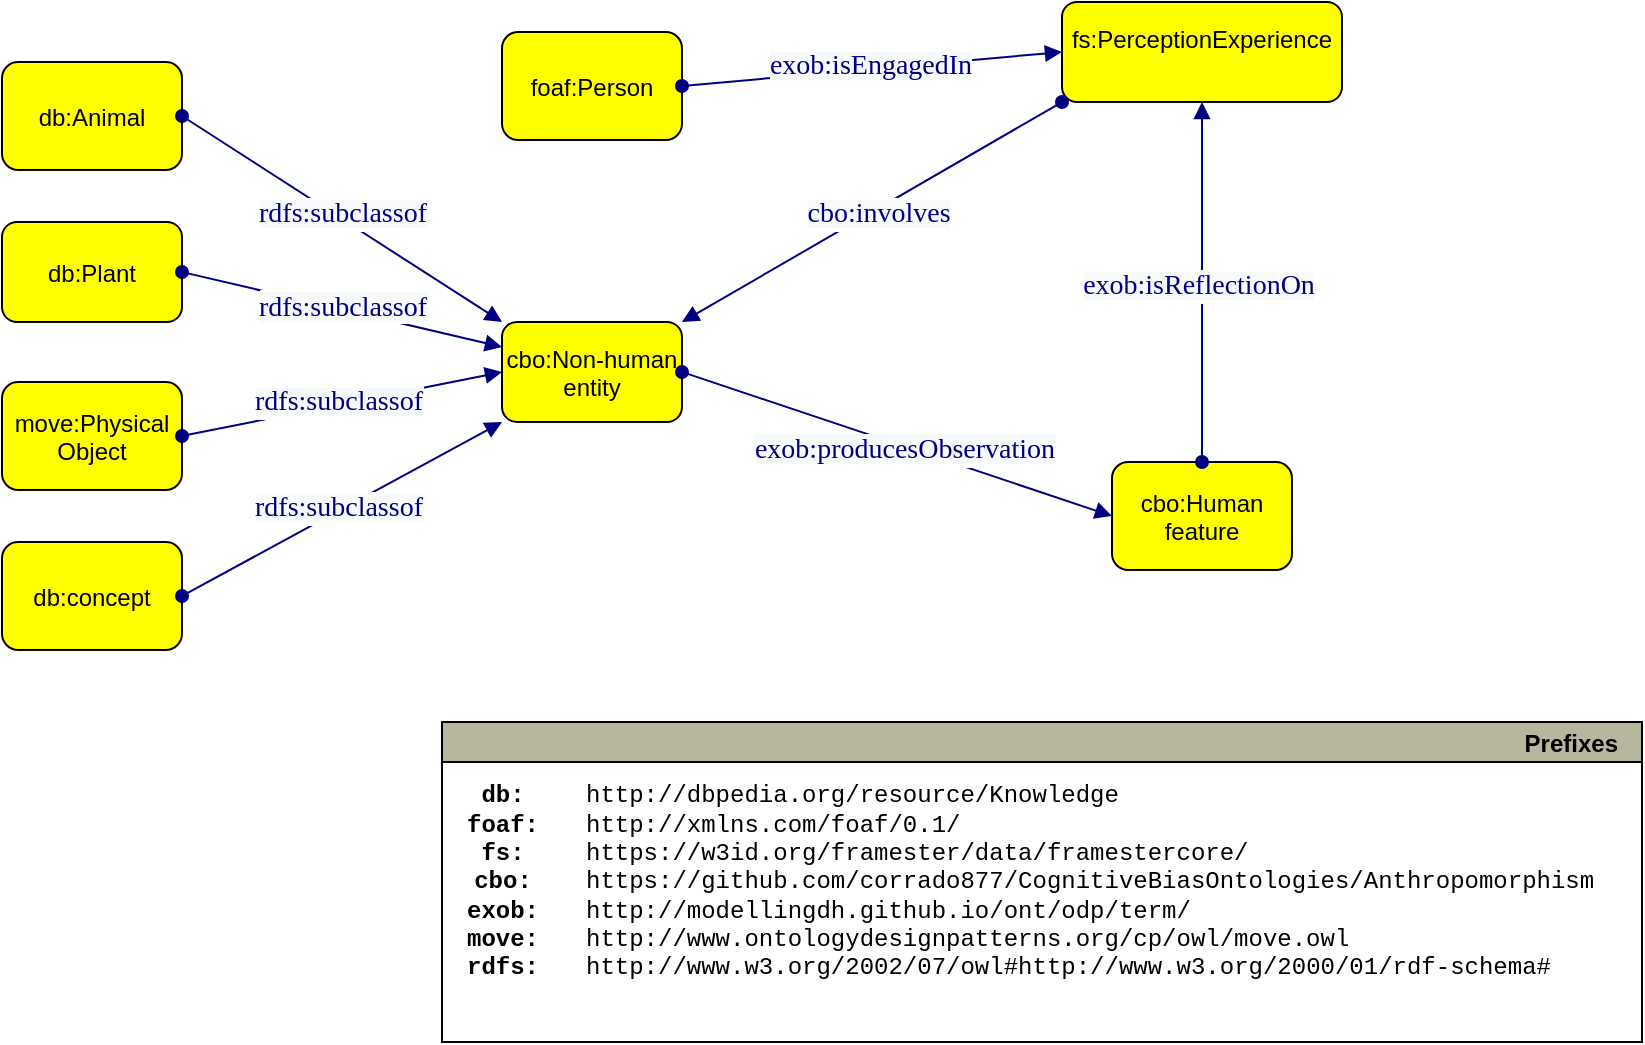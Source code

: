 <mxfile version="24.0.5" type="device">
  <diagram id="xqs5KKzRLcflo9ZkjbXo" name="Pagina-1">
    <mxGraphModel dx="1050" dy="569" grid="1" gridSize="10" guides="1" tooltips="1" connect="1" arrows="1" fold="1" page="1" pageScale="1" pageWidth="1169" pageHeight="826" math="0" shadow="0">
      <root>
        <mxCell id="0" />
        <mxCell id="1" parent="0" />
        <mxCell id="pRZwBdSZULmlvbbMmnOH-1" value="foaf:Person" style="graphMlID=n4;shape=rect;rounded=1;arcsize=30;fillColor=#ffff00;strokeColor=#000000;strokeWidth=1.0" parent="1" vertex="1">
          <mxGeometry x="520" y="295" width="90" height="54" as="geometry" />
        </mxCell>
        <mxCell id="pRZwBdSZULmlvbbMmnOH-2" value="cbo:Non-human&#xa;entity" style="graphMlID=n4;shape=rect;rounded=1;arcsize=30;fillColor=#ffff00;strokeColor=#000000;strokeWidth=1.0" parent="1" vertex="1">
          <mxGeometry x="520" y="440" width="90" height="50" as="geometry" />
        </mxCell>
        <mxCell id="pRZwBdSZULmlvbbMmnOH-12" value="db:Animal" style="graphMlID=n4;shape=rect;rounded=1;arcsize=30;fillColor=#ffff00;strokeColor=#000000;strokeWidth=1.0" parent="1" vertex="1">
          <mxGeometry x="270" y="310" width="90" height="54" as="geometry" />
        </mxCell>
        <mxCell id="pRZwBdSZULmlvbbMmnOH-14" value="db:Plant" style="graphMlID=n4;shape=rect;rounded=1;arcsize=30;fillColor=#ffff00;strokeColor=#000000;strokeWidth=1.0" parent="1" vertex="1">
          <mxGeometry x="270" y="390" width="90" height="50" as="geometry" />
        </mxCell>
        <mxCell id="pRZwBdSZULmlvbbMmnOH-15" value="move:Physical&#xa;Object" style="graphMlID=n4;shape=rect;rounded=1;arcsize=30;fillColor=#ffff00;strokeColor=#000000;strokeWidth=1.0" parent="1" vertex="1">
          <mxGeometry x="270" y="470" width="90" height="54" as="geometry" />
        </mxCell>
        <mxCell id="pRZwBdSZULmlvbbMmnOH-16" value="db:concept" style="graphMlID=n4;shape=rect;rounded=1;arcsize=30;fillColor=#ffff00;strokeColor=#000000;strokeWidth=1.0" parent="1" vertex="1">
          <mxGeometry x="270" y="550" width="90" height="54" as="geometry" />
        </mxCell>
        <mxCell id="pRZwBdSZULmlvbbMmnOH-34" value="cbo:Human&#xa;feature" style="graphMlID=n4;shape=rect;rounded=1;arcsize=30;fillColor=#ffff00;strokeColor=#000000;strokeWidth=1.0" parent="1" vertex="1">
          <mxGeometry x="825" y="510" width="90" height="54" as="geometry" />
        </mxCell>
        <mxCell id="pRZwBdSZULmlvbbMmnOH-40" value="fs:PerceptionExperience&#xa;" style="graphMlID=n4;shape=rect;rounded=1;arcsize=30;fillColor=#ffff00;strokeColor=#000000;strokeWidth=1.0" parent="1" vertex="1">
          <mxGeometry x="800" y="280" width="140" height="50" as="geometry" />
        </mxCell>
        <mxCell id="NNJp256DRyHXCbyauHiT-1" value="" style="graphMlID=e0;rounded=0;endArrow=block;strokeColor=#000080;strokeWidth=1.0;startArrow=oval;startFill=1;endFill=1;exitX=1;exitY=0.5;exitDx=0;exitDy=0;entryX=0;entryY=0.5;entryDx=0;entryDy=0;" parent="1" source="pRZwBdSZULmlvbbMmnOH-1" target="pRZwBdSZULmlvbbMmnOH-40" edge="1">
          <mxGeometry relative="1" as="geometry">
            <mxPoint x="630" y="250.082" as="sourcePoint" />
            <mxPoint x="781" y="250" as="targetPoint" />
          </mxGeometry>
        </mxCell>
        <mxCell id="NNJp256DRyHXCbyauHiT-2" value="&lt;span style=&quot;color: rgb(0, 0, 128); font-family: dialog; background-color: rgb(248, 249, 250);&quot;&gt;&lt;font style=&quot;font-size: 14px;&quot;&gt;exob:isEngagedIn&lt;/font&gt;&lt;/span&gt;" style="text;html=1;align=center;verticalAlign=middle;resizable=0;points=[];labelBackgroundColor=#ffffff;" parent="NNJp256DRyHXCbyauHiT-1" vertex="1" connectable="0">
          <mxGeometry x="-0.017" y="2" relative="1" as="geometry">
            <mxPoint as="offset" />
          </mxGeometry>
        </mxCell>
        <mxCell id="NNJp256DRyHXCbyauHiT-3" value="" style="graphMlID=e0;rounded=0;endArrow=block;strokeColor=#000080;strokeWidth=1.0;startArrow=oval;startFill=1;endFill=1;entryX=0.5;entryY=1;entryDx=0;entryDy=0;" parent="1" source="pRZwBdSZULmlvbbMmnOH-34" target="pRZwBdSZULmlvbbMmnOH-40" edge="1">
          <mxGeometry relative="1" as="geometry">
            <mxPoint x="794.5" y="604.082" as="sourcePoint" />
            <mxPoint x="945.5" y="604" as="targetPoint" />
          </mxGeometry>
        </mxCell>
        <mxCell id="NNJp256DRyHXCbyauHiT-4" value="&lt;span style=&quot;color: rgb(0, 0, 128); font-family: dialog; background-color: rgb(248, 249, 250);&quot;&gt;&lt;font style=&quot;font-size: 14px;&quot;&gt;exob:isReflectionOn&lt;/font&gt;&lt;/span&gt;" style="text;html=1;align=center;verticalAlign=middle;resizable=0;points=[];labelBackgroundColor=#ffffff;" parent="NNJp256DRyHXCbyauHiT-3" vertex="1" connectable="0">
          <mxGeometry x="-0.017" y="2" relative="1" as="geometry">
            <mxPoint as="offset" />
          </mxGeometry>
        </mxCell>
        <mxCell id="NNJp256DRyHXCbyauHiT-5" value="" style="graphMlID=e0;rounded=0;endArrow=block;strokeColor=#000080;strokeWidth=1.0;startArrow=oval;startFill=1;endFill=1;exitX=0;exitY=1;exitDx=0;exitDy=0;entryX=1;entryY=0;entryDx=0;entryDy=0;" parent="1" source="pRZwBdSZULmlvbbMmnOH-40" target="pRZwBdSZULmlvbbMmnOH-2" edge="1">
          <mxGeometry relative="1" as="geometry">
            <mxPoint x="570" y="240.082" as="sourcePoint" />
            <mxPoint x="721" y="240" as="targetPoint" />
          </mxGeometry>
        </mxCell>
        <mxCell id="NNJp256DRyHXCbyauHiT-6" value="&lt;span style=&quot;color: rgb(0, 0, 128); font-family: dialog; background-color: rgb(248, 249, 250);&quot;&gt;&lt;font style=&quot;font-size: 14px;&quot;&gt;cbo:involves&lt;/font&gt;&lt;/span&gt;" style="text;html=1;align=center;verticalAlign=middle;resizable=0;points=[];labelBackgroundColor=#ffffff;" parent="NNJp256DRyHXCbyauHiT-5" vertex="1" connectable="0">
          <mxGeometry x="-0.017" y="2" relative="1" as="geometry">
            <mxPoint as="offset" />
          </mxGeometry>
        </mxCell>
        <mxCell id="NNJp256DRyHXCbyauHiT-7" value="" style="graphMlID=e0;rounded=0;endArrow=block;strokeColor=#000080;strokeWidth=1.0;startArrow=oval;startFill=1;endFill=1;exitX=1;exitY=0.5;exitDx=0;exitDy=0;entryX=0;entryY=0.5;entryDx=0;entryDy=0;" parent="1" source="pRZwBdSZULmlvbbMmnOH-2" target="pRZwBdSZULmlvbbMmnOH-34" edge="1">
          <mxGeometry relative="1" as="geometry">
            <mxPoint x="670" y="532" as="sourcePoint" />
            <mxPoint x="885" y="604" as="targetPoint" />
          </mxGeometry>
        </mxCell>
        <mxCell id="NNJp256DRyHXCbyauHiT-8" value="&lt;font style=&quot;font-size: 14px;&quot; face=&quot;dialog&quot; color=&quot;#000080&quot;&gt;&lt;span style=&quot;background-color: rgb(248, 249, 250);&quot;&gt;exob:producesObservation&lt;/span&gt;&lt;/font&gt;" style="text;html=1;align=center;verticalAlign=middle;resizable=0;points=[];labelBackgroundColor=#ffffff;" parent="NNJp256DRyHXCbyauHiT-7" vertex="1" connectable="0">
          <mxGeometry x="-0.017" y="2" relative="1" as="geometry">
            <mxPoint x="4" y="5" as="offset" />
          </mxGeometry>
        </mxCell>
        <mxCell id="NNJp256DRyHXCbyauHiT-9" value="" style="graphMlID=e0;rounded=0;endArrow=block;strokeColor=#000080;strokeWidth=1.0;startArrow=oval;startFill=1;endFill=1;exitX=1;exitY=0.5;exitDx=0;exitDy=0;entryX=0;entryY=0;entryDx=0;entryDy=0;" parent="1" source="pRZwBdSZULmlvbbMmnOH-12" target="pRZwBdSZULmlvbbMmnOH-2" edge="1">
          <mxGeometry relative="1" as="geometry">
            <mxPoint x="530" y="620.082" as="sourcePoint" />
            <mxPoint x="681" y="620" as="targetPoint" />
          </mxGeometry>
        </mxCell>
        <mxCell id="NNJp256DRyHXCbyauHiT-10" value="&lt;span style=&quot;color: rgb(0, 0, 128); font-family: dialog; background-color: rgb(248, 249, 250);&quot;&gt;&lt;font style=&quot;font-size: 14px;&quot;&gt;rdfs:subclassof&lt;/font&gt;&lt;/span&gt;" style="text;html=1;align=center;verticalAlign=middle;resizable=0;points=[];labelBackgroundColor=#ffffff;" parent="NNJp256DRyHXCbyauHiT-9" vertex="1" connectable="0">
          <mxGeometry x="-0.017" y="2" relative="1" as="geometry">
            <mxPoint as="offset" />
          </mxGeometry>
        </mxCell>
        <mxCell id="NNJp256DRyHXCbyauHiT-11" value="" style="graphMlID=e0;rounded=0;endArrow=block;strokeColor=#000080;strokeWidth=1.0;startArrow=oval;startFill=1;endFill=1;exitX=1;exitY=0.5;exitDx=0;exitDy=0;entryX=0;entryY=0.25;entryDx=0;entryDy=0;" parent="1" source="pRZwBdSZULmlvbbMmnOH-14" target="pRZwBdSZULmlvbbMmnOH-2" edge="1">
          <mxGeometry relative="1" as="geometry">
            <mxPoint x="550" y="640.082" as="sourcePoint" />
            <mxPoint x="701" y="640" as="targetPoint" />
          </mxGeometry>
        </mxCell>
        <mxCell id="NNJp256DRyHXCbyauHiT-12" value="&lt;font style=&quot;font-size: 14px;&quot;&gt;&lt;span style=&quot;color: rgb(0, 0, 128); font-family: dialog; background-color: rgb(248, 249, 250);&quot;&gt;rdfs:&lt;/span&gt;&lt;span style=&quot;color: rgb(0, 0, 128); font-family: dialog; background-color: rgb(248, 249, 250);&quot;&gt;&lt;font style=&quot;&quot;&gt;subclassof&lt;/font&gt;&lt;/span&gt;&lt;/font&gt;" style="text;html=1;align=center;verticalAlign=middle;resizable=0;points=[];labelBackgroundColor=#ffffff;" parent="NNJp256DRyHXCbyauHiT-11" vertex="1" connectable="0">
          <mxGeometry x="-0.017" y="2" relative="1" as="geometry">
            <mxPoint as="offset" />
          </mxGeometry>
        </mxCell>
        <mxCell id="NNJp256DRyHXCbyauHiT-13" value="" style="graphMlID=e0;rounded=0;endArrow=block;strokeColor=#000080;strokeWidth=1.0;startArrow=oval;startFill=1;endFill=1;exitX=1;exitY=0.5;exitDx=0;exitDy=0;entryX=0;entryY=0.5;entryDx=0;entryDy=0;" parent="1" source="pRZwBdSZULmlvbbMmnOH-15" target="pRZwBdSZULmlvbbMmnOH-2" edge="1">
          <mxGeometry relative="1" as="geometry">
            <mxPoint x="540" y="576.582" as="sourcePoint" />
            <mxPoint x="691" y="576.5" as="targetPoint" />
          </mxGeometry>
        </mxCell>
        <mxCell id="NNJp256DRyHXCbyauHiT-14" value="&lt;span style=&quot;color: rgb(0, 0, 128); font-family: dialog; background-color: rgb(248, 249, 250);&quot;&gt;&lt;font style=&quot;font-size: 14px;&quot;&gt;rdfs:subclassof&lt;/font&gt;&lt;/span&gt;" style="text;html=1;align=center;verticalAlign=middle;resizable=0;points=[];labelBackgroundColor=#ffffff;" parent="NNJp256DRyHXCbyauHiT-13" vertex="1" connectable="0">
          <mxGeometry x="-0.017" y="2" relative="1" as="geometry">
            <mxPoint as="offset" />
          </mxGeometry>
        </mxCell>
        <mxCell id="NNJp256DRyHXCbyauHiT-15" value="" style="graphMlID=e0;rounded=0;endArrow=block;strokeColor=#000080;strokeWidth=1.0;startArrow=oval;startFill=1;endFill=1;exitX=1;exitY=0.5;exitDx=0;exitDy=0;entryX=0;entryY=1;entryDx=0;entryDy=0;" parent="1" source="pRZwBdSZULmlvbbMmnOH-16" target="pRZwBdSZULmlvbbMmnOH-2" edge="1">
          <mxGeometry relative="1" as="geometry">
            <mxPoint x="530" y="620.082" as="sourcePoint" />
            <mxPoint x="681" y="620" as="targetPoint" />
          </mxGeometry>
        </mxCell>
        <mxCell id="NNJp256DRyHXCbyauHiT-16" value="&lt;span style=&quot;color: rgb(0, 0, 128); font-family: dialog; background-color: rgb(248, 249, 250);&quot;&gt;&lt;font style=&quot;font-size: 14px;&quot;&gt;rdfs:subclassof&lt;/font&gt;&lt;/span&gt;" style="text;html=1;align=center;verticalAlign=middle;resizable=0;points=[];labelBackgroundColor=#ffffff;" parent="NNJp256DRyHXCbyauHiT-15" vertex="1" connectable="0">
          <mxGeometry x="-0.017" y="2" relative="1" as="geometry">
            <mxPoint as="offset" />
          </mxGeometry>
        </mxCell>
        <mxCell id="NNJp256DRyHXCbyauHiT-17" value="Prefixes" style="graphMlID=n0;shape=swimlane;startSize=20;fillColor=#b7b69e;strokeColor=#000000;strokeWidth=1.0;align=right;spacingRight=10;fontStyle=1" parent="1" vertex="1">
          <mxGeometry x="490" y="640" width="599.996" height="160" as="geometry" />
        </mxCell>
        <mxCell id="NNJp256DRyHXCbyauHiT-18" value="&lt;div style=&quot;&quot;&gt;&lt;b style=&quot;background-color: initial;&quot;&gt;db:&lt;/b&gt;&lt;/div&gt;&lt;b&gt;&lt;div style=&quot;&quot;&gt;&lt;b style=&quot;background-color: initial;&quot;&gt;foaf:&lt;/b&gt;&lt;/div&gt;&lt;div style=&quot;&quot;&gt;&lt;b style=&quot;background-color: initial;&quot;&gt;fs:&lt;/b&gt;&lt;br&gt;&lt;/div&gt;&lt;div style=&quot;&quot;&gt;&lt;b style=&quot;background-color: initial;&quot;&gt;cbo:&lt;/b&gt;&lt;br&gt;&lt;/div&gt;&lt;div style=&quot;&quot;&gt;&lt;b style=&quot;background-color: initial;&quot;&gt;exob:&lt;/b&gt;&lt;br&gt;&lt;/div&gt;&lt;div style=&quot;&quot;&gt;move:&lt;/div&gt;&lt;div style=&quot;&quot;&gt;rdfs:&lt;/div&gt;&lt;/b&gt;" style="text;html=1;align=center;verticalAlign=middle;resizable=0;points=[];autosize=1;fontFamily=Courier New;" parent="NNJp256DRyHXCbyauHiT-17" vertex="1">
          <mxGeometry x="-0.004" y="25.0" width="60" height="110" as="geometry" />
        </mxCell>
        <mxCell id="NNJp256DRyHXCbyauHiT-19" value="&lt;div style=&quot;border-color: var(--border-color);&quot;&gt;http://dbpedia.org/resource/Knowledge&lt;/div&gt;&lt;div style=&quot;border-color: var(--border-color);&quot;&gt;http://xmlns.com/foaf/0.1/&lt;/div&gt;&lt;div style=&quot;border-color: var(--border-color);&quot;&gt;&lt;span style=&quot;background-color: initial;&quot;&gt;https://w3id.org/framester/data/framestercore/&lt;/span&gt;&lt;b style=&quot;background-color: initial; border-color: var(--border-color); text-align: center;&quot;&gt;&lt;span style=&quot;border-color: var(--border-color);&quot;&gt;&lt;span style=&quot;border-color: var(--border-color);&quot;&gt;&amp;nbsp; &amp;nbsp;&lt;/span&gt;&lt;/span&gt;&amp;nbsp;&lt;/b&gt;&lt;br&gt;&lt;/div&gt;&lt;span style=&quot;text-align: center;&quot;&gt;https://github.com/corrado877/CognitiveBiasOntologies/Anthropomorphism&lt;br&gt;&lt;/span&gt;&lt;span style=&quot;text-align: center;&quot;&gt;http://modellingdh.github.io/ont/odp/term/&lt;/span&gt;&lt;b&gt;&amp;nbsp;&lt;/b&gt;&lt;br&gt;http://www.ontologydesignpatterns.org/cp/owl/move.owl&lt;br&gt;http://www.w3.org/2002/07/owl#&lt;span style=&quot;border-color: var(--border-color); text-align: center;&quot;&gt;&lt;/span&gt;&lt;span style=&quot;border-color: var(--border-color); text-align: center;&quot;&gt;http://www.w3.org/2000/01/rdf-schema#&lt;/span&gt;&amp;nbsp;" style="text;html=1;align=left;verticalAlign=middle;resizable=0;points=[];autosize=1;fontFamily=Courier New;" parent="NNJp256DRyHXCbyauHiT-17" vertex="1">
          <mxGeometry x="69.996" y="25.0" width="530" height="110" as="geometry" />
        </mxCell>
      </root>
    </mxGraphModel>
  </diagram>
</mxfile>
